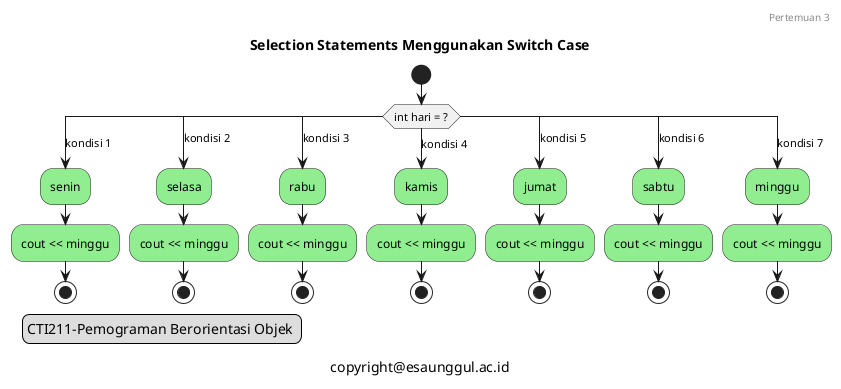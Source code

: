 @startuml switchcase
start
switch (int hari = ?)
case(kondisi 1)
    #LightGreen:senin;
    #LightGreen:cout << minggu;
    stop
case(kondisi 2)
    #LightGreen:selasa;
    #LightGreen:cout << minggu;
    stop
case(kondisi 3)
    #LightGreen:rabu;
    #LightGreen:cout << minggu;
    stop
case(kondisi 4)
    #LightGreen:kamis;
    #LightGreen:cout << minggu;
    stop
case(kondisi 5)
    #LightGreen:jumat;
    #LightGreen:cout << minggu;
    stop
case(kondisi 6)
    #LightGreen:sabtu;
    #LightGreen:cout << minggu;
    stop
case(kondisi 7)
    #LightGreen:minggu;
    #LightGreen:cout << minggu;
    stop
endswitch

header 
Pertemuan 3
endheader
title Selection Statements Menggunakan Switch Case
caption copyright@esaunggul.ac.id
legend left
    CTI211-Pemograman Berorientasi Objek 
endlegend

@enduml